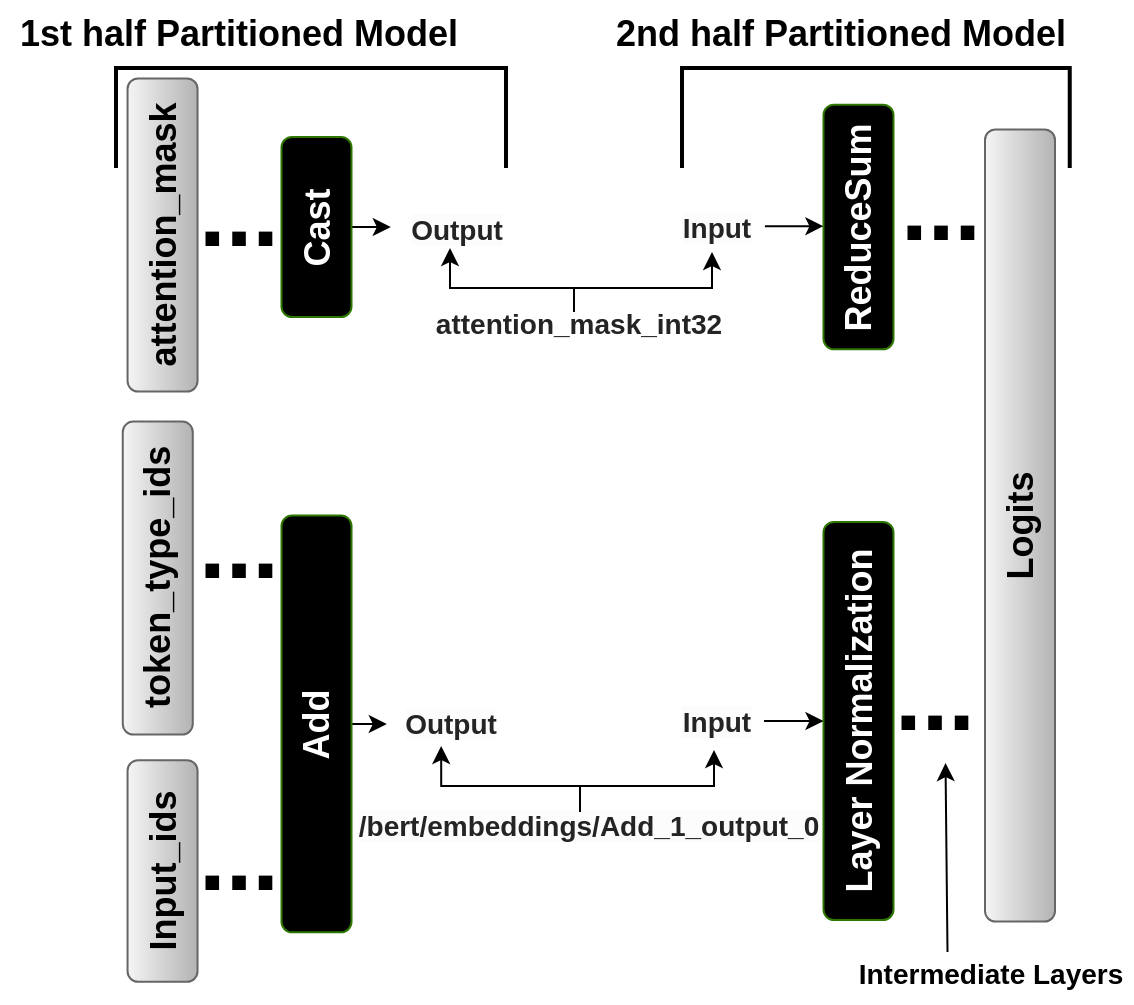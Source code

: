 <mxfile version="24.2.0" type="device">
  <diagram name="Page-1" id="0cxLK6B1qZ-80W-4j8hx">
    <mxGraphModel dx="1221" dy="1030" grid="0" gridSize="10" guides="1" tooltips="1" connect="1" arrows="1" fold="1" page="0" pageScale="1" pageWidth="850" pageHeight="1100" math="0" shadow="0">
      <root>
        <mxCell id="0" />
        <mxCell id="1" parent="0" />
        <mxCell id="Iu25lgEWChFgaFbriD92-103" value="&lt;font style=&quot;font-size: 18px;&quot;&gt;Logits&lt;/font&gt;" style="rounded=1;whiteSpace=wrap;html=1;fillColor=#f5f5f5;gradientColor=#b3b3b3;strokeColor=#666666;fontSize=14;fontStyle=1;rotation=-90;" parent="1" vertex="1">
          <mxGeometry x="402" y="240.25" width="396" height="35" as="geometry" />
        </mxCell>
        <mxCell id="Iu25lgEWChFgaFbriD92-110" value="" style="strokeWidth=2;html=1;shape=mxgraph.flowchart.annotation_1;align=left;pointerEvents=1;direction=south;fontSize=14;fontStyle=1" parent="1" vertex="1">
          <mxGeometry x="431" y="29" width="193.87" height="50" as="geometry" />
        </mxCell>
        <mxCell id="Iu25lgEWChFgaFbriD92-145" value="&lt;font style=&quot;font-size: 48px;&quot;&gt;...&lt;/font&gt;" style="text;html=1;align=center;verticalAlign=middle;resizable=0;points=[];autosize=1;strokeColor=none;fillColor=none;fontSize=14;fontStyle=1" parent="1" vertex="1">
          <mxGeometry x="179" y="66" width="60" height="70" as="geometry" />
        </mxCell>
        <mxCell id="WK32DhDvXuLAIViGbRyr-145" value="" style="strokeWidth=2;html=1;shape=mxgraph.flowchart.annotation_1;align=left;pointerEvents=1;direction=south;fontSize=14;fontStyle=1" parent="1" vertex="1">
          <mxGeometry x="148" y="29" width="195" height="50" as="geometry" />
        </mxCell>
        <mxCell id="aZ4RtvFDJK5GRtdwdaWC-2" value="&lt;font style=&quot;font-size: 18px;&quot;&gt;Input_ids&lt;/font&gt;" style="rounded=1;whiteSpace=wrap;html=1;fillColor=#f5f5f5;gradientColor=#b3b3b3;strokeColor=#666666;fontSize=14;fontStyle=1;rotation=-90;" parent="1" vertex="1">
          <mxGeometry x="115.84" y="413" width="110.87" height="35" as="geometry" />
        </mxCell>
        <mxCell id="aZ4RtvFDJK5GRtdwdaWC-3" value="&lt;font style=&quot;font-size: 48px;&quot;&gt;...&lt;/font&gt;" style="text;html=1;align=center;verticalAlign=middle;resizable=0;points=[];autosize=1;strokeColor=none;fillColor=none;fontSize=14;fontStyle=1" parent="1" vertex="1">
          <mxGeometry x="529.75" y="63" width="60" height="70" as="geometry" />
        </mxCell>
        <mxCell id="SgD7xv6A9KrI4WXc54sU-36" value="&lt;font style=&quot;font-size: 48px;&quot;&gt;...&lt;/font&gt;" style="text;html=1;align=center;verticalAlign=middle;resizable=0;points=[];autosize=1;strokeColor=none;fillColor=none;fontSize=14;fontStyle=1" parent="1" vertex="1">
          <mxGeometry x="527.0" y="308" width="60" height="70" as="geometry" />
        </mxCell>
        <mxCell id="07rTELGIsbOFbsh4Nyog-1" value="&lt;font style=&quot;font-size: 18px;&quot;&gt;token_type_ids&lt;/font&gt;" style="rounded=1;whiteSpace=wrap;html=1;fillColor=#f5f5f5;gradientColor=#b3b3b3;strokeColor=#666666;fontSize=14;fontStyle=1;rotation=-90;" parent="1" vertex="1">
          <mxGeometry x="90.61" y="266.53" width="156.55" height="35" as="geometry" />
        </mxCell>
        <mxCell id="07rTELGIsbOFbsh4Nyog-2" value="&lt;span style=&quot;font-size: 18px;&quot;&gt;attention_mask&lt;/span&gt;" style="rounded=1;whiteSpace=wrap;html=1;fillColor=#f5f5f5;gradientColor=#b3b3b3;strokeColor=#666666;fontSize=14;fontStyle=1;rotation=-90;" parent="1" vertex="1">
          <mxGeometry x="93" y="95.0" width="156.55" height="35" as="geometry" />
        </mxCell>
        <mxCell id="-583Apwpy-uKcxM53sTH-1" style="edgeStyle=orthogonalEdgeStyle;rounded=0;orthogonalLoop=1;jettySize=auto;html=1;exitX=0.5;exitY=1;exitDx=0;exitDy=0;entryX=-0.043;entryY=0.441;entryDx=0;entryDy=0;entryPerimeter=0;" parent="1" source="07rTELGIsbOFbsh4Nyog-4" target="-583Apwpy-uKcxM53sTH-13" edge="1">
          <mxGeometry relative="1" as="geometry">
            <mxPoint x="290.111" y="109" as="targetPoint" />
          </mxGeometry>
        </mxCell>
        <mxCell id="07rTELGIsbOFbsh4Nyog-4" value="&lt;font style=&quot;font-size: 18px;&quot;&gt;Cast&lt;/font&gt;" style="rounded=1;whiteSpace=wrap;html=1;fillColor=#000000;strokeColor=#2D7600;fontSize=14;fontStyle=1;rotation=-90;fontColor=#ffffff;" parent="1" vertex="1">
          <mxGeometry x="203.25" y="91" width="90" height="35" as="geometry" />
        </mxCell>
        <mxCell id="07rTELGIsbOFbsh4Nyog-6" value="&lt;font style=&quot;font-size: 48px;&quot;&gt;...&lt;/font&gt;" style="text;html=1;align=center;verticalAlign=middle;resizable=0;points=[];autosize=1;strokeColor=none;fillColor=none;fontSize=14;fontStyle=1" parent="1" vertex="1">
          <mxGeometry x="179" y="231.53" width="60" height="70" as="geometry" />
        </mxCell>
        <mxCell id="07rTELGIsbOFbsh4Nyog-7" value="&lt;font style=&quot;font-size: 48px;&quot;&gt;...&lt;/font&gt;" style="text;html=1;align=center;verticalAlign=middle;resizable=0;points=[];autosize=1;strokeColor=none;fillColor=none;fontSize=14;fontStyle=1" parent="1" vertex="1">
          <mxGeometry x="179" y="388" width="60" height="70" as="geometry" />
        </mxCell>
        <mxCell id="-583Apwpy-uKcxM53sTH-6" style="edgeStyle=orthogonalEdgeStyle;rounded=0;orthogonalLoop=1;jettySize=auto;html=1;exitX=0.5;exitY=1;exitDx=0;exitDy=0;entryX=-0.027;entryY=0.475;entryDx=0;entryDy=0;entryPerimeter=0;" parent="1" source="07rTELGIsbOFbsh4Nyog-8" target="-583Apwpy-uKcxM53sTH-20" edge="1">
          <mxGeometry relative="1" as="geometry">
            <mxPoint x="285.667" y="357" as="targetPoint" />
          </mxGeometry>
        </mxCell>
        <mxCell id="07rTELGIsbOFbsh4Nyog-8" value="&lt;font style=&quot;font-size: 18px;&quot;&gt;Add&lt;/font&gt;" style="rounded=1;whiteSpace=wrap;html=1;fillColor=#000000;strokeColor=#2D7600;fontSize=14;fontStyle=1;rotation=-90;fontColor=#ffffff;" parent="1" vertex="1">
          <mxGeometry x="144.07" y="339.45" width="208.38" height="35" as="geometry" />
        </mxCell>
        <mxCell id="07rTELGIsbOFbsh4Nyog-10" value="&lt;font style=&quot;font-size: 18px;&quot;&gt;ReduceSum&lt;/font&gt;" style="rounded=1;whiteSpace=wrap;html=1;fillColor=#000000;strokeColor=#2D7600;fontSize=14;fontStyle=1;rotation=-90;fontColor=#ffffff;" parent="1" vertex="1">
          <mxGeometry x="458.12" y="91" width="122.25" height="35" as="geometry" />
        </mxCell>
        <mxCell id="07rTELGIsbOFbsh4Nyog-11" value="&lt;font style=&quot;font-size: 18px;&quot;&gt;Layer Normalization&lt;/font&gt;" style="rounded=1;whiteSpace=wrap;html=1;fillColor=#000000;strokeColor=#2D7600;fontSize=14;fontStyle=1;rotation=-90;fontColor=#ffffff;" parent="1" vertex="1">
          <mxGeometry x="419.75" y="338" width="199" height="35" as="geometry" />
        </mxCell>
        <mxCell id="-583Apwpy-uKcxM53sTH-3" value="&lt;font style=&quot;font-size: 14px;&quot;&gt;Intermediate Layers&lt;/font&gt;" style="text;html=1;align=center;verticalAlign=middle;resizable=0;points=[];autosize=1;strokeColor=none;fillColor=none;fontSize=14;fontStyle=1" parent="1" vertex="1">
          <mxGeometry x="513.75" y="467.49" width="142" height="29" as="geometry" />
        </mxCell>
        <mxCell id="-583Apwpy-uKcxM53sTH-4" value="" style="endArrow=classic;html=1;rounded=0;entryX=0.596;entryY=0.979;entryDx=0;entryDy=0;entryPerimeter=0;" parent="1" target="SgD7xv6A9KrI4WXc54sU-36" edge="1">
          <mxGeometry width="50" height="50" relative="1" as="geometry">
            <mxPoint x="563.75" y="471" as="sourcePoint" />
            <mxPoint x="563.75" y="408" as="targetPoint" />
          </mxGeometry>
        </mxCell>
        <mxCell id="-583Apwpy-uKcxM53sTH-8" value="&lt;font style=&quot;font-size: 18px;&quot;&gt;1st half Partitioned Model&lt;/font&gt;" style="text;html=1;align=center;verticalAlign=middle;resizable=0;points=[];autosize=1;strokeColor=none;fillColor=none;fontSize=14;fontStyle=1" parent="1" vertex="1">
          <mxGeometry x="90.5" y="-5" width="237" height="34" as="geometry" />
        </mxCell>
        <mxCell id="-583Apwpy-uKcxM53sTH-9" value="&lt;font style=&quot;font-size: 18px;&quot;&gt;2nd half Partitioned Model&lt;/font&gt;" style="text;html=1;align=center;verticalAlign=middle;resizable=0;points=[];autosize=1;strokeColor=none;fillColor=none;fontSize=14;fontStyle=1" parent="1" vertex="1">
          <mxGeometry x="388.5" y="-5" width="243" height="34" as="geometry" />
        </mxCell>
        <mxCell id="-583Apwpy-uKcxM53sTH-12" value="&lt;div style=&quot;text-align: start;&quot;&gt;&lt;font color=&quot;#242424&quot;&gt;&lt;span style=&quot;white-space-collapse: preserve;&quot;&gt;attention_mask_int32&lt;/span&gt;&lt;/font&gt;&lt;br&gt;&lt;/div&gt;" style="text;html=1;align=center;verticalAlign=middle;resizable=0;points=[];autosize=1;strokeColor=none;fillColor=none;fontSize=14;fontStyle=1;rotation=0;" parent="1" vertex="1">
          <mxGeometry x="303" y="142" width="151" height="29" as="geometry" />
        </mxCell>
        <mxCell id="-583Apwpy-uKcxM53sTH-13" value="&lt;div style=&quot;text-align: start;&quot;&gt;&lt;font color=&quot;#242424&quot;&gt;&lt;span style=&quot;white-space-collapse: preserve; background-color: rgb(252, 252, 252);&quot;&gt;Output&lt;/span&gt;&lt;/font&gt;&lt;/div&gt;" style="text;html=1;align=center;verticalAlign=middle;resizable=0;points=[];autosize=1;strokeColor=none;fillColor=none;fontSize=14;fontStyle=1;rotation=0;" parent="1" vertex="1">
          <mxGeometry x="288.0" y="95" width="60" height="29" as="geometry" />
        </mxCell>
        <mxCell id="-583Apwpy-uKcxM53sTH-26" style="edgeStyle=orthogonalEdgeStyle;rounded=0;orthogonalLoop=1;jettySize=auto;html=1;entryX=0.5;entryY=0;entryDx=0;entryDy=0;exitX=1.009;exitY=0.485;exitDx=0;exitDy=0;exitPerimeter=0;" parent="1" source="-583Apwpy-uKcxM53sTH-14" target="07rTELGIsbOFbsh4Nyog-10" edge="1">
          <mxGeometry relative="1" as="geometry">
            <mxPoint x="435" y="108.5" as="sourcePoint" />
          </mxGeometry>
        </mxCell>
        <mxCell id="-583Apwpy-uKcxM53sTH-14" value="&lt;div style=&quot;text-align: start;&quot;&gt;&lt;font color=&quot;#242424&quot;&gt;&lt;span style=&quot;white-space-collapse: preserve; background-color: rgb(252, 252, 252);&quot;&gt;Input&lt;/span&gt;&lt;/font&gt;&lt;/div&gt;" style="text;html=1;align=center;verticalAlign=middle;resizable=0;points=[];autosize=1;strokeColor=none;fillColor=none;fontSize=14;fontStyle=1;rotation=0;" parent="1" vertex="1">
          <mxGeometry x="423.0" y="94" width="49" height="29" as="geometry" />
        </mxCell>
        <mxCell id="-583Apwpy-uKcxM53sTH-15" value="" style="edgeStyle=orthogonalEdgeStyle;rounded=0;orthogonalLoop=1;jettySize=auto;html=1;" parent="1" edge="1">
          <mxGeometry relative="1" as="geometry">
            <Array as="points">
              <mxPoint x="360" y="139" />
              <mxPoint x="446" y="139" />
              <mxPoint x="446" y="121" />
            </Array>
            <mxPoint x="377" y="150" as="sourcePoint" />
            <mxPoint x="446" y="121" as="targetPoint" />
          </mxGeometry>
        </mxCell>
        <mxCell id="-583Apwpy-uKcxM53sTH-16" style="edgeStyle=orthogonalEdgeStyle;rounded=0;orthogonalLoop=1;jettySize=auto;html=1;entryX=0.392;entryY=1.004;entryDx=0;entryDy=0;entryPerimeter=0;" parent="1" edge="1">
          <mxGeometry relative="1" as="geometry">
            <mxPoint x="315" y="119" as="targetPoint" />
            <Array as="points">
              <mxPoint x="377" y="151" />
              <mxPoint x="377" y="139" />
              <mxPoint x="315" y="139" />
            </Array>
            <mxPoint x="377" y="151" as="sourcePoint" />
          </mxGeometry>
        </mxCell>
        <mxCell id="-583Apwpy-uKcxM53sTH-19" value="&lt;b style=&quot;color: rgb(36, 36, 36); text-align: start; white-space-collapse: preserve; background-color: rgb(252, 252, 252);&quot;&gt;&lt;font style=&quot;font-size: 14px;&quot;&gt;/bert/embeddings/Add_1_output_0&lt;/font&gt;&lt;/b&gt;" style="text;html=1;align=center;verticalAlign=middle;resizable=0;points=[];autosize=1;strokeColor=none;fillColor=none;fontSize=14;fontStyle=1;rotation=0;" parent="1" vertex="1">
          <mxGeometry x="260" y="393" width="248" height="29" as="geometry" />
        </mxCell>
        <mxCell id="-583Apwpy-uKcxM53sTH-20" value="&lt;div style=&quot;text-align: start;&quot;&gt;&lt;font color=&quot;#242424&quot;&gt;&lt;span style=&quot;white-space-collapse: preserve; background-color: rgb(252, 252, 252);&quot;&gt;Output&lt;/span&gt;&lt;/font&gt;&lt;/div&gt;" style="text;html=1;align=center;verticalAlign=middle;resizable=0;points=[];autosize=1;strokeColor=none;fillColor=none;fontSize=14;fontStyle=1;rotation=0;" parent="1" vertex="1">
          <mxGeometry x="285.0" y="342.45" width="60" height="29" as="geometry" />
        </mxCell>
        <mxCell id="-583Apwpy-uKcxM53sTH-22" value="" style="edgeStyle=orthogonalEdgeStyle;rounded=0;orthogonalLoop=1;jettySize=auto;html=1;" parent="1" target="-583Apwpy-uKcxM53sTH-31" edge="1">
          <mxGeometry relative="1" as="geometry">
            <Array as="points">
              <mxPoint x="380" y="388" />
              <mxPoint x="447" y="388" />
            </Array>
            <mxPoint x="380" y="401" as="sourcePoint" />
            <mxPoint x="447.0" y="368.45" as="targetPoint" />
          </mxGeometry>
        </mxCell>
        <mxCell id="-583Apwpy-uKcxM53sTH-23" style="edgeStyle=orthogonalEdgeStyle;rounded=0;orthogonalLoop=1;jettySize=auto;html=1;entryX=0.392;entryY=1.004;entryDx=0;entryDy=0;entryPerimeter=0;" parent="1" edge="1">
          <mxGeometry relative="1" as="geometry">
            <mxPoint x="310.59" y="368" as="targetPoint" />
            <Array as="points">
              <mxPoint x="380" y="400" />
              <mxPoint x="380" y="388" />
              <mxPoint x="311" y="388" />
            </Array>
            <mxPoint x="380" y="399" as="sourcePoint" />
          </mxGeometry>
        </mxCell>
        <mxCell id="-583Apwpy-uKcxM53sTH-32" style="edgeStyle=orthogonalEdgeStyle;rounded=0;orthogonalLoop=1;jettySize=auto;html=1;entryX=0.5;entryY=0;entryDx=0;entryDy=0;" parent="1" source="-583Apwpy-uKcxM53sTH-31" target="07rTELGIsbOFbsh4Nyog-11" edge="1">
          <mxGeometry relative="1" as="geometry" />
        </mxCell>
        <mxCell id="-583Apwpy-uKcxM53sTH-31" value="&lt;div style=&quot;text-align: start;&quot;&gt;&lt;font color=&quot;#242424&quot;&gt;&lt;span style=&quot;white-space-collapse: preserve; background-color: rgb(252, 252, 252);&quot;&gt;Input&lt;/span&gt;&lt;/font&gt;&lt;/div&gt;" style="text;html=1;align=center;verticalAlign=middle;resizable=0;points=[];autosize=1;strokeColor=none;fillColor=none;fontSize=14;fontStyle=1;rotation=0;" parent="1" vertex="1">
          <mxGeometry x="423.0" y="341" width="49" height="29" as="geometry" />
        </mxCell>
      </root>
    </mxGraphModel>
  </diagram>
</mxfile>
